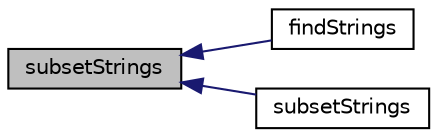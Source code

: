 digraph "subsetStrings"
{
  bgcolor="transparent";
  edge [fontname="Helvetica",fontsize="10",labelfontname="Helvetica",labelfontsize="10"];
  node [fontname="Helvetica",fontsize="10",shape=record];
  rankdir="LR";
  Node139704 [label="subsetStrings",height=0.2,width=0.4,color="black", fillcolor="grey75", style="filled", fontcolor="black"];
  Node139704 -> Node139705 [dir="back",color="midnightblue",fontsize="10",style="solid",fontname="Helvetica"];
  Node139705 [label="findStrings",height=0.2,width=0.4,color="black",URL="$a21851.html#a01c11ec8848e5d7089044e6c5fdb1c1b",tooltip="Return list indices for strings matching one of the regular expression. "];
  Node139704 -> Node139706 [dir="back",color="midnightblue",fontsize="10",style="solid",fontname="Helvetica"];
  Node139706 [label="subsetStrings",height=0.2,width=0.4,color="black",URL="$a21851.html#af3665bd7588a05fedf3a8ac977b81ae6",tooltip="Extract elements of StringList when regular expression matches. "];
}
